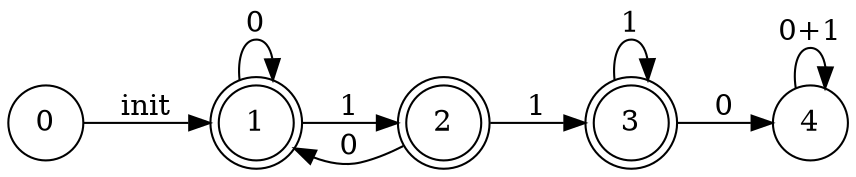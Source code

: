 digraph 1 {
	rankdir=LR;
	size="8,5"
	node[shape=doublecircle]; 1 2 3;
	node[shape=circle];

        0->1[label="init"];
        
        1->1[label="0"];
        1->2[label="1"];
        2->3[label="1"];
        2->1[label="0"]
        3->3[label="1"];
        3->4[label="0"];
        4->4[label="0+1"];
}

digraph 2 {
	rankdir=LR;
	size="8,5"
	node[shape=doublecircle]; 5 6 7;
	node[shape=circle];

        0->1[label="init"];
        
        1->1[label="0"];
        1->2[label="1"];
        2->3[label="1"];
        2->1[label="0"]
        3->3[label="1"];
        3->4[label="0"];
        4->4[label="0+1"];

        1->5[label=<&epsilon;>]
        2->6[label=<&epsilon;>]
        3->7[label=<&epsilon;>]
}

digraph 3 {
	rankdir=LR;
	size="8,5"
	node[shape=doublecircle]; 5 6 7;
	node[shape=circle];

        0->1[label="init"];
        
        1->1[label="0"];
        1->2[label="1"];
        2->1[label="0"]
        2->7[label=<11<sup>*</sup>>]
        2->4[label=<11<sup>*</sup>0(0+1)<sup>*</sup>>];

        1->5[label=<&epsilon;>]
        2->6[label=<&epsilon;>]
}

digraph 4 {
	rankdir=LR;
	size="8,5"
	node[shape=doublecircle]; 5 6 7;
	node[shape=circle];

        0->1[label="init"];
        
        1->1[label=<0+10>];
        1->6[label="1"];
        1->7[label=<111<sup>*</sup>>]
        1->4[label=<111<sup>*</sup>0(0+1)<sup>*</sup>>];

        1->5[label=<&epsilon;>]
}

digraph 5 {
	rankdir=LR;
	size="8,5"
	node[shape=doublecircle]; 5 6 7;
	node[shape=circle];

        0->5[label=<(0+10)<sup>*</sup>>];
        0->6[label=<(0+10)<sup>*</sup>1>];
        0->7[label=<(0+10)<sup>*</sup>111<sup>*</sup>>]
        0->4[label=<(0+10)<sup>*</sup>111<sup>*</sup>0(0+1)<sup>*</sup>>];
}
